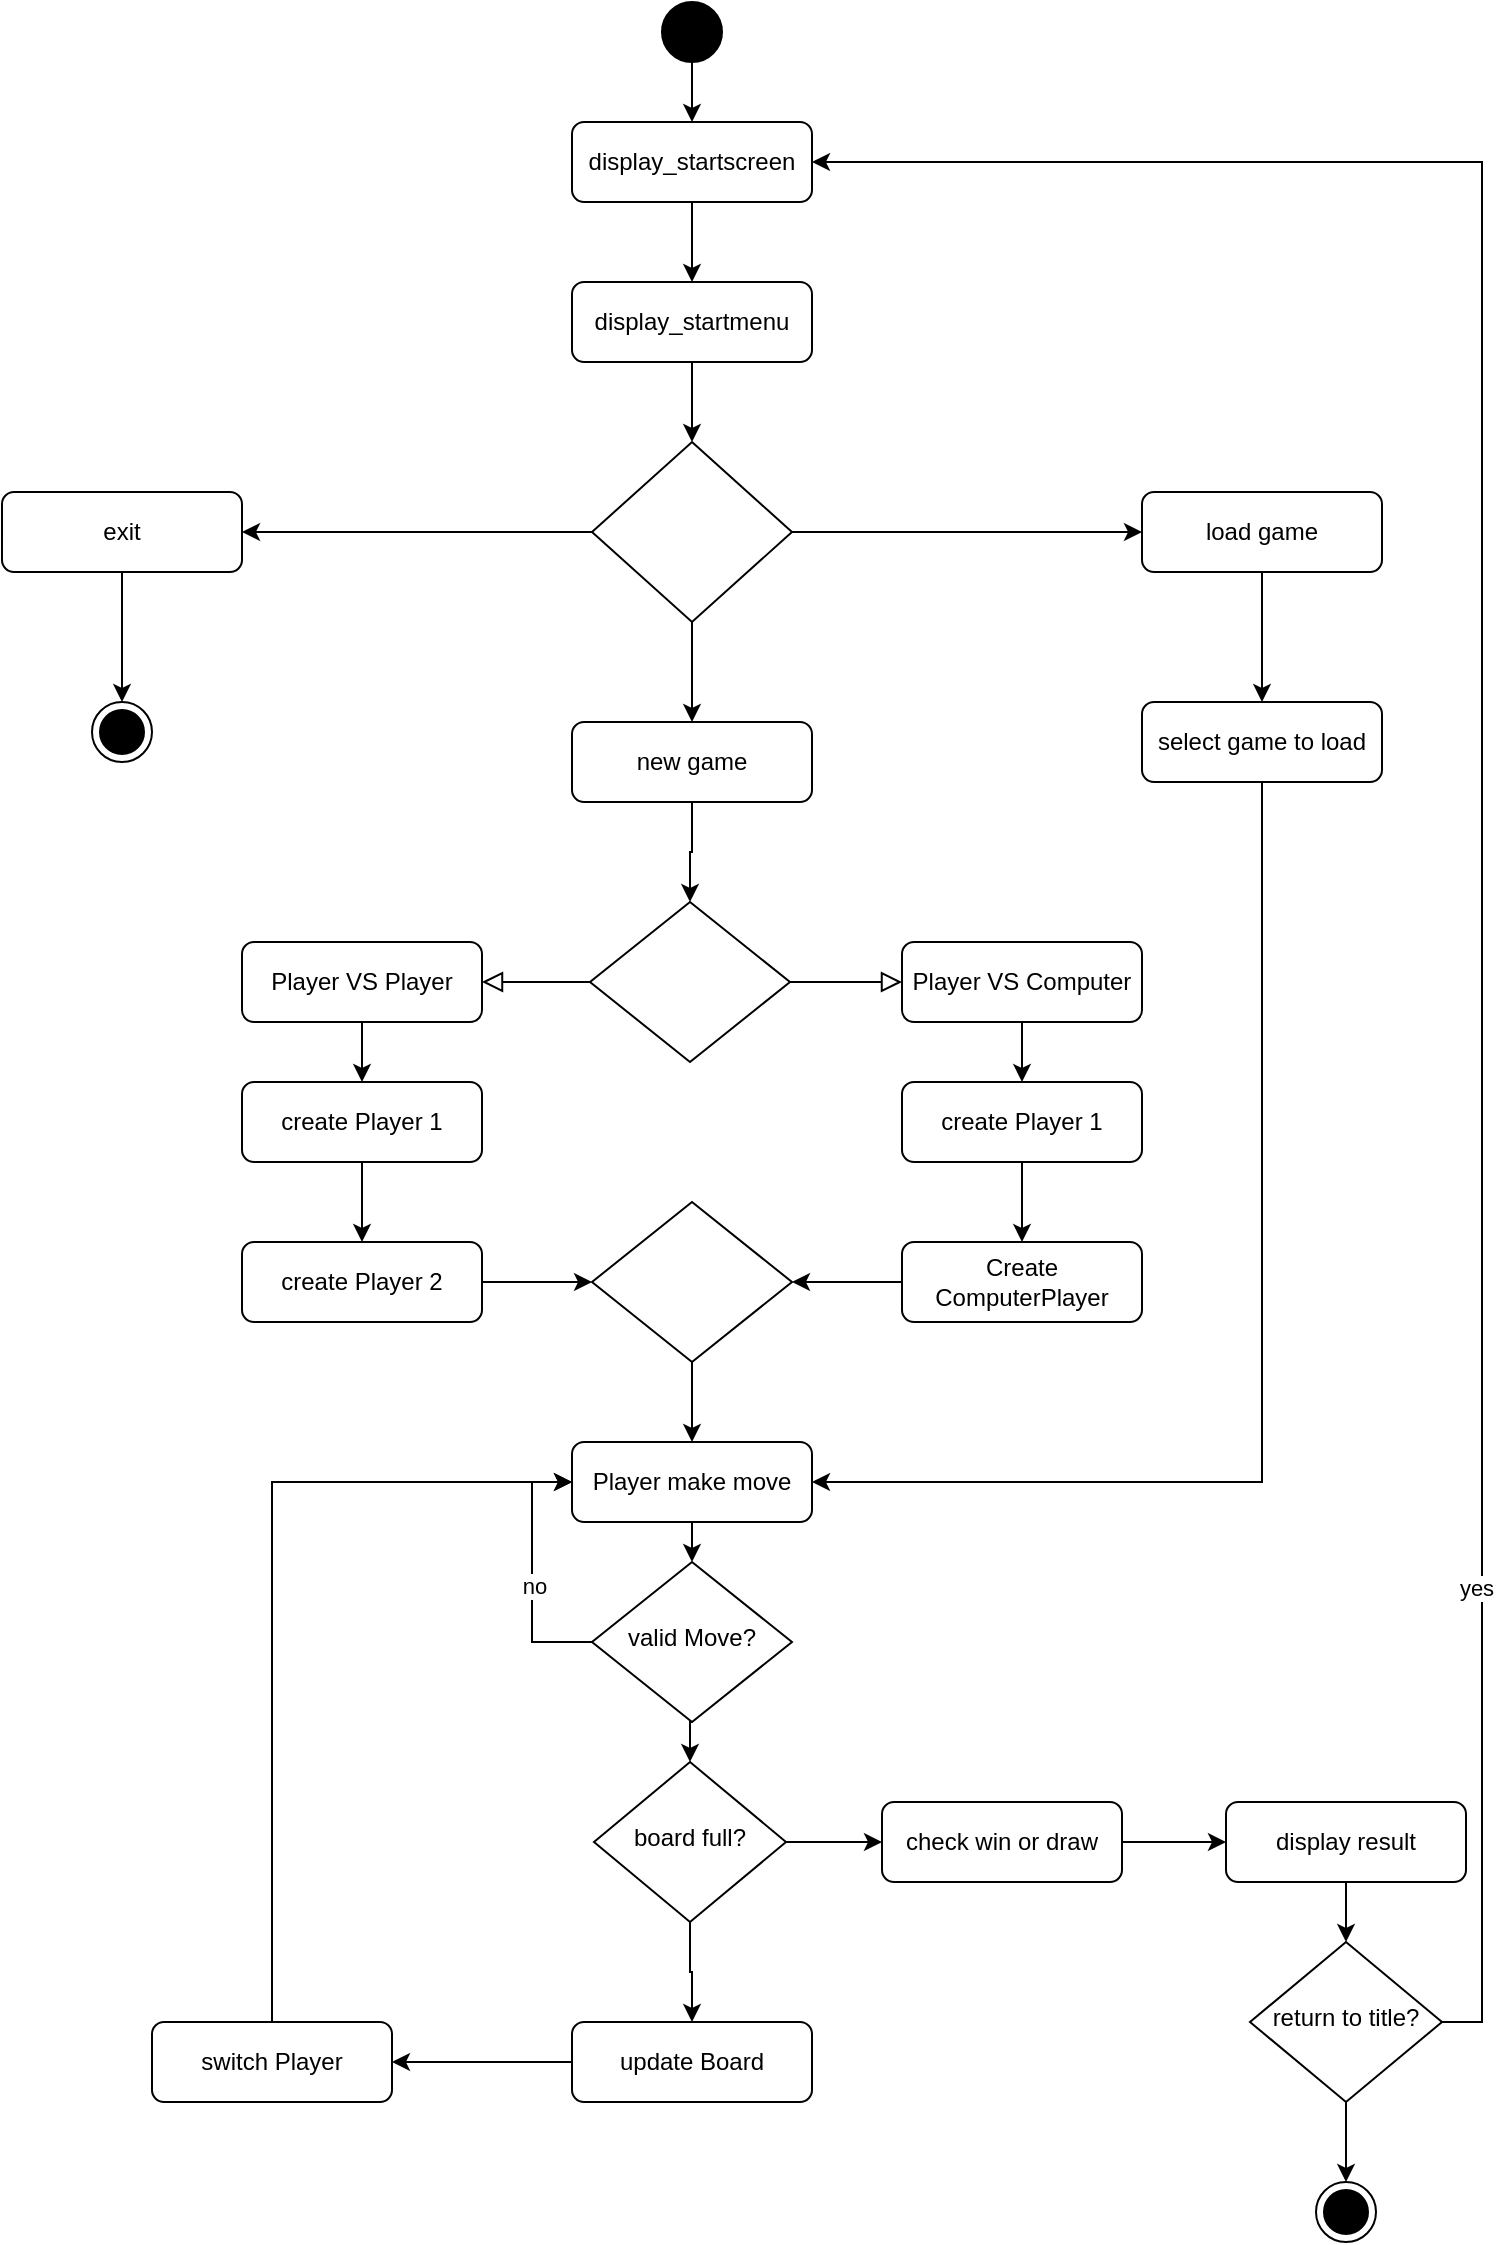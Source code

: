 <mxfile version="24.4.2" type="device">
  <diagram id="C5RBs43oDa-KdzZeNtuy" name="Page-1">
    <mxGraphModel dx="1305" dy="816" grid="1" gridSize="10" guides="1" tooltips="1" connect="1" arrows="1" fold="1" page="1" pageScale="1" pageWidth="827" pageHeight="1169" math="0" shadow="0">
      <root>
        <mxCell id="WIyWlLk6GJQsqaUBKTNV-0" />
        <mxCell id="WIyWlLk6GJQsqaUBKTNV-1" parent="WIyWlLk6GJQsqaUBKTNV-0" />
        <mxCell id="JonRL8GSBAYjQAD-Z8IW-49" style="edgeStyle=orthogonalEdgeStyle;rounded=0;orthogonalLoop=1;jettySize=auto;html=1;exitX=0.5;exitY=1;exitDx=0;exitDy=0;entryX=0.5;entryY=0;entryDx=0;entryDy=0;" edge="1" parent="WIyWlLk6GJQsqaUBKTNV-1" source="WIyWlLk6GJQsqaUBKTNV-3" target="WIyWlLk6GJQsqaUBKTNV-6">
          <mxGeometry relative="1" as="geometry" />
        </mxCell>
        <mxCell id="WIyWlLk6GJQsqaUBKTNV-3" value="display_startmenu" style="rounded=1;whiteSpace=wrap;html=1;fontSize=12;glass=0;strokeWidth=1;shadow=0;" parent="WIyWlLk6GJQsqaUBKTNV-1" vertex="1">
          <mxGeometry x="355" y="160" width="120" height="40" as="geometry" />
        </mxCell>
        <mxCell id="JonRL8GSBAYjQAD-Z8IW-9" style="edgeStyle=orthogonalEdgeStyle;rounded=0;orthogonalLoop=1;jettySize=auto;html=1;exitX=0;exitY=0.5;exitDx=0;exitDy=0;entryX=1;entryY=0.5;entryDx=0;entryDy=0;" edge="1" parent="WIyWlLk6GJQsqaUBKTNV-1" source="WIyWlLk6GJQsqaUBKTNV-6" target="JonRL8GSBAYjQAD-Z8IW-5">
          <mxGeometry relative="1" as="geometry" />
        </mxCell>
        <mxCell id="JonRL8GSBAYjQAD-Z8IW-14" style="edgeStyle=orthogonalEdgeStyle;rounded=0;orthogonalLoop=1;jettySize=auto;html=1;exitX=0.5;exitY=1;exitDx=0;exitDy=0;" edge="1" parent="WIyWlLk6GJQsqaUBKTNV-1" source="WIyWlLk6GJQsqaUBKTNV-6" target="JonRL8GSBAYjQAD-Z8IW-13">
          <mxGeometry relative="1" as="geometry" />
        </mxCell>
        <mxCell id="JonRL8GSBAYjQAD-Z8IW-50" style="edgeStyle=orthogonalEdgeStyle;rounded=0;orthogonalLoop=1;jettySize=auto;html=1;exitX=1;exitY=0.5;exitDx=0;exitDy=0;" edge="1" parent="WIyWlLk6GJQsqaUBKTNV-1" source="WIyWlLk6GJQsqaUBKTNV-6" target="WIyWlLk6GJQsqaUBKTNV-7">
          <mxGeometry relative="1" as="geometry" />
        </mxCell>
        <mxCell id="WIyWlLk6GJQsqaUBKTNV-6" value="" style="rhombus;whiteSpace=wrap;html=1;shadow=0;fontFamily=Helvetica;fontSize=12;align=center;strokeWidth=1;spacing=6;spacingTop=-4;" parent="WIyWlLk6GJQsqaUBKTNV-1" vertex="1">
          <mxGeometry x="365" y="240" width="100" height="90" as="geometry" />
        </mxCell>
        <mxCell id="JonRL8GSBAYjQAD-Z8IW-8" style="edgeStyle=orthogonalEdgeStyle;rounded=0;orthogonalLoop=1;jettySize=auto;html=1;exitX=0.5;exitY=1;exitDx=0;exitDy=0;" edge="1" parent="WIyWlLk6GJQsqaUBKTNV-1" source="WIyWlLk6GJQsqaUBKTNV-7" target="JonRL8GSBAYjQAD-Z8IW-7">
          <mxGeometry relative="1" as="geometry" />
        </mxCell>
        <mxCell id="WIyWlLk6GJQsqaUBKTNV-7" value="load game" style="rounded=1;whiteSpace=wrap;html=1;fontSize=12;glass=0;strokeWidth=1;shadow=0;" parent="WIyWlLk6GJQsqaUBKTNV-1" vertex="1">
          <mxGeometry x="640" y="265" width="120" height="40" as="geometry" />
        </mxCell>
        <mxCell id="WIyWlLk6GJQsqaUBKTNV-8" value="" style="rounded=0;html=1;jettySize=auto;orthogonalLoop=1;fontSize=11;endArrow=block;endFill=0;endSize=8;strokeWidth=1;shadow=0;labelBackgroundColor=none;edgeStyle=orthogonalEdgeStyle;" parent="WIyWlLk6GJQsqaUBKTNV-1" source="WIyWlLk6GJQsqaUBKTNV-10" target="WIyWlLk6GJQsqaUBKTNV-11" edge="1">
          <mxGeometry x="0.353" y="20" relative="1" as="geometry">
            <mxPoint as="offset" />
          </mxGeometry>
        </mxCell>
        <mxCell id="WIyWlLk6GJQsqaUBKTNV-9" value="" style="edgeStyle=orthogonalEdgeStyle;rounded=0;html=1;jettySize=auto;orthogonalLoop=1;fontSize=11;endArrow=block;endFill=0;endSize=8;strokeWidth=1;shadow=0;labelBackgroundColor=none;" parent="WIyWlLk6GJQsqaUBKTNV-1" source="WIyWlLk6GJQsqaUBKTNV-10" target="WIyWlLk6GJQsqaUBKTNV-12" edge="1">
          <mxGeometry x="-0.02" y="-10" relative="1" as="geometry">
            <mxPoint x="-1" as="offset" />
          </mxGeometry>
        </mxCell>
        <mxCell id="WIyWlLk6GJQsqaUBKTNV-10" value="" style="rhombus;whiteSpace=wrap;html=1;shadow=0;fontFamily=Helvetica;fontSize=12;align=center;strokeWidth=1;spacing=6;spacingTop=-4;" parent="WIyWlLk6GJQsqaUBKTNV-1" vertex="1">
          <mxGeometry x="364" y="470" width="100" height="80" as="geometry" />
        </mxCell>
        <mxCell id="JonRL8GSBAYjQAD-Z8IW-36" style="edgeStyle=orthogonalEdgeStyle;rounded=0;orthogonalLoop=1;jettySize=auto;html=1;exitX=0.5;exitY=1;exitDx=0;exitDy=0;entryX=0.5;entryY=0;entryDx=0;entryDy=0;" edge="1" parent="WIyWlLk6GJQsqaUBKTNV-1" source="WIyWlLk6GJQsqaUBKTNV-11" target="JonRL8GSBAYjQAD-Z8IW-35">
          <mxGeometry relative="1" as="geometry" />
        </mxCell>
        <mxCell id="WIyWlLk6GJQsqaUBKTNV-11" value="Player VS Player" style="rounded=1;whiteSpace=wrap;html=1;fontSize=12;glass=0;strokeWidth=1;shadow=0;" parent="WIyWlLk6GJQsqaUBKTNV-1" vertex="1">
          <mxGeometry x="190" y="490" width="120" height="40" as="geometry" />
        </mxCell>
        <mxCell id="JonRL8GSBAYjQAD-Z8IW-40" style="edgeStyle=orthogonalEdgeStyle;rounded=0;orthogonalLoop=1;jettySize=auto;html=1;exitX=0.5;exitY=1;exitDx=0;exitDy=0;entryX=0.5;entryY=0;entryDx=0;entryDy=0;" edge="1" parent="WIyWlLk6GJQsqaUBKTNV-1" source="WIyWlLk6GJQsqaUBKTNV-12" target="JonRL8GSBAYjQAD-Z8IW-37">
          <mxGeometry relative="1" as="geometry" />
        </mxCell>
        <mxCell id="WIyWlLk6GJQsqaUBKTNV-12" value="Player VS Computer" style="rounded=1;whiteSpace=wrap;html=1;fontSize=12;glass=0;strokeWidth=1;shadow=0;" parent="WIyWlLk6GJQsqaUBKTNV-1" vertex="1">
          <mxGeometry x="520" y="490" width="120" height="40" as="geometry" />
        </mxCell>
        <mxCell id="JonRL8GSBAYjQAD-Z8IW-3" style="edgeStyle=orthogonalEdgeStyle;rounded=0;orthogonalLoop=1;jettySize=auto;html=1;exitX=0.5;exitY=1;exitDx=0;exitDy=0;entryX=0.5;entryY=0;entryDx=0;entryDy=0;" edge="1" parent="WIyWlLk6GJQsqaUBKTNV-1" source="JonRL8GSBAYjQAD-Z8IW-0" target="JonRL8GSBAYjQAD-Z8IW-2">
          <mxGeometry relative="1" as="geometry" />
        </mxCell>
        <mxCell id="JonRL8GSBAYjQAD-Z8IW-0" value="" style="ellipse;fillColor=strokeColor;html=1;" vertex="1" parent="WIyWlLk6GJQsqaUBKTNV-1">
          <mxGeometry x="400" y="20" width="30" height="30" as="geometry" />
        </mxCell>
        <mxCell id="JonRL8GSBAYjQAD-Z8IW-4" style="edgeStyle=orthogonalEdgeStyle;rounded=0;orthogonalLoop=1;jettySize=auto;html=1;exitX=0.5;exitY=1;exitDx=0;exitDy=0;entryX=0.5;entryY=0;entryDx=0;entryDy=0;" edge="1" parent="WIyWlLk6GJQsqaUBKTNV-1" source="JonRL8GSBAYjQAD-Z8IW-2" target="WIyWlLk6GJQsqaUBKTNV-3">
          <mxGeometry relative="1" as="geometry" />
        </mxCell>
        <mxCell id="JonRL8GSBAYjQAD-Z8IW-2" value="display_startscreen" style="rounded=1;whiteSpace=wrap;html=1;fontSize=12;glass=0;strokeWidth=1;shadow=0;" vertex="1" parent="WIyWlLk6GJQsqaUBKTNV-1">
          <mxGeometry x="355" y="80" width="120" height="40" as="geometry" />
        </mxCell>
        <mxCell id="JonRL8GSBAYjQAD-Z8IW-11" style="edgeStyle=orthogonalEdgeStyle;rounded=0;orthogonalLoop=1;jettySize=auto;html=1;exitX=0.5;exitY=1;exitDx=0;exitDy=0;" edge="1" parent="WIyWlLk6GJQsqaUBKTNV-1" source="JonRL8GSBAYjQAD-Z8IW-5" target="JonRL8GSBAYjQAD-Z8IW-10">
          <mxGeometry relative="1" as="geometry" />
        </mxCell>
        <mxCell id="JonRL8GSBAYjQAD-Z8IW-5" value="exit" style="rounded=1;whiteSpace=wrap;html=1;fontSize=12;glass=0;strokeWidth=1;shadow=0;" vertex="1" parent="WIyWlLk6GJQsqaUBKTNV-1">
          <mxGeometry x="70" y="265" width="120" height="40" as="geometry" />
        </mxCell>
        <mxCell id="JonRL8GSBAYjQAD-Z8IW-16" style="edgeStyle=orthogonalEdgeStyle;rounded=0;orthogonalLoop=1;jettySize=auto;html=1;exitX=0.5;exitY=1;exitDx=0;exitDy=0;entryX=1;entryY=0.5;entryDx=0;entryDy=0;" edge="1" parent="WIyWlLk6GJQsqaUBKTNV-1" source="JonRL8GSBAYjQAD-Z8IW-7" target="JonRL8GSBAYjQAD-Z8IW-20">
          <mxGeometry relative="1" as="geometry" />
        </mxCell>
        <mxCell id="JonRL8GSBAYjQAD-Z8IW-7" value="select game to load" style="rounded=1;whiteSpace=wrap;html=1;fontSize=12;glass=0;strokeWidth=1;shadow=0;" vertex="1" parent="WIyWlLk6GJQsqaUBKTNV-1">
          <mxGeometry x="640" y="370" width="120" height="40" as="geometry" />
        </mxCell>
        <mxCell id="JonRL8GSBAYjQAD-Z8IW-10" value="" style="ellipse;html=1;shape=endState;fillColor=strokeColor;" vertex="1" parent="WIyWlLk6GJQsqaUBKTNV-1">
          <mxGeometry x="115" y="370" width="30" height="30" as="geometry" />
        </mxCell>
        <mxCell id="JonRL8GSBAYjQAD-Z8IW-15" style="edgeStyle=orthogonalEdgeStyle;rounded=0;orthogonalLoop=1;jettySize=auto;html=1;exitX=0.5;exitY=1;exitDx=0;exitDy=0;entryX=0.5;entryY=0;entryDx=0;entryDy=0;" edge="1" parent="WIyWlLk6GJQsqaUBKTNV-1" source="JonRL8GSBAYjQAD-Z8IW-13" target="WIyWlLk6GJQsqaUBKTNV-10">
          <mxGeometry relative="1" as="geometry" />
        </mxCell>
        <mxCell id="JonRL8GSBAYjQAD-Z8IW-13" value="new game" style="rounded=1;whiteSpace=wrap;html=1;fontSize=12;glass=0;strokeWidth=1;shadow=0;" vertex="1" parent="WIyWlLk6GJQsqaUBKTNV-1">
          <mxGeometry x="355" y="380" width="120" height="40" as="geometry" />
        </mxCell>
        <mxCell id="JonRL8GSBAYjQAD-Z8IW-22" style="edgeStyle=orthogonalEdgeStyle;rounded=0;orthogonalLoop=1;jettySize=auto;html=1;exitX=0.5;exitY=1;exitDx=0;exitDy=0;entryX=0.5;entryY=0;entryDx=0;entryDy=0;" edge="1" parent="WIyWlLk6GJQsqaUBKTNV-1" source="JonRL8GSBAYjQAD-Z8IW-20" target="JonRL8GSBAYjQAD-Z8IW-21">
          <mxGeometry relative="1" as="geometry" />
        </mxCell>
        <mxCell id="JonRL8GSBAYjQAD-Z8IW-20" value="Player make move" style="rounded=1;whiteSpace=wrap;html=1;fontSize=12;glass=0;strokeWidth=1;shadow=0;" vertex="1" parent="WIyWlLk6GJQsqaUBKTNV-1">
          <mxGeometry x="355" y="740" width="120" height="40" as="geometry" />
        </mxCell>
        <mxCell id="JonRL8GSBAYjQAD-Z8IW-24" style="edgeStyle=orthogonalEdgeStyle;rounded=0;orthogonalLoop=1;jettySize=auto;html=1;exitX=0;exitY=0.5;exitDx=0;exitDy=0;entryX=0;entryY=0.5;entryDx=0;entryDy=0;" edge="1" parent="WIyWlLk6GJQsqaUBKTNV-1" source="JonRL8GSBAYjQAD-Z8IW-21" target="JonRL8GSBAYjQAD-Z8IW-20">
          <mxGeometry relative="1" as="geometry" />
        </mxCell>
        <mxCell id="JonRL8GSBAYjQAD-Z8IW-25" value="no" style="edgeLabel;html=1;align=center;verticalAlign=middle;resizable=0;points=[];" vertex="1" connectable="0" parent="JonRL8GSBAYjQAD-Z8IW-24">
          <mxGeometry x="-0.103" y="-1" relative="1" as="geometry">
            <mxPoint as="offset" />
          </mxGeometry>
        </mxCell>
        <mxCell id="JonRL8GSBAYjQAD-Z8IW-31" style="edgeStyle=orthogonalEdgeStyle;rounded=0;orthogonalLoop=1;jettySize=auto;html=1;exitX=0.5;exitY=1;exitDx=0;exitDy=0;entryX=0.5;entryY=0;entryDx=0;entryDy=0;" edge="1" parent="WIyWlLk6GJQsqaUBKTNV-1" source="JonRL8GSBAYjQAD-Z8IW-21" target="JonRL8GSBAYjQAD-Z8IW-28">
          <mxGeometry relative="1" as="geometry" />
        </mxCell>
        <mxCell id="JonRL8GSBAYjQAD-Z8IW-21" value="valid Move?" style="rhombus;whiteSpace=wrap;html=1;shadow=0;fontFamily=Helvetica;fontSize=12;align=center;strokeWidth=1;spacing=6;spacingTop=-4;" vertex="1" parent="WIyWlLk6GJQsqaUBKTNV-1">
          <mxGeometry x="365" y="800" width="100" height="80" as="geometry" />
        </mxCell>
        <mxCell id="JonRL8GSBAYjQAD-Z8IW-47" style="edgeStyle=orthogonalEdgeStyle;rounded=0;orthogonalLoop=1;jettySize=auto;html=1;exitX=0;exitY=0.5;exitDx=0;exitDy=0;entryX=1;entryY=0.5;entryDx=0;entryDy=0;" edge="1" parent="WIyWlLk6GJQsqaUBKTNV-1" source="JonRL8GSBAYjQAD-Z8IW-26" target="JonRL8GSBAYjQAD-Z8IW-34">
          <mxGeometry relative="1" as="geometry" />
        </mxCell>
        <mxCell id="JonRL8GSBAYjQAD-Z8IW-26" value="update Board" style="rounded=1;whiteSpace=wrap;html=1;fontSize=12;glass=0;strokeWidth=1;shadow=0;" vertex="1" parent="WIyWlLk6GJQsqaUBKTNV-1">
          <mxGeometry x="355" y="1030" width="120" height="40" as="geometry" />
        </mxCell>
        <mxCell id="JonRL8GSBAYjQAD-Z8IW-52" style="edgeStyle=orthogonalEdgeStyle;rounded=0;orthogonalLoop=1;jettySize=auto;html=1;exitX=0.5;exitY=1;exitDx=0;exitDy=0;entryX=0.5;entryY=0;entryDx=0;entryDy=0;" edge="1" parent="WIyWlLk6GJQsqaUBKTNV-1" source="JonRL8GSBAYjQAD-Z8IW-28" target="JonRL8GSBAYjQAD-Z8IW-26">
          <mxGeometry relative="1" as="geometry" />
        </mxCell>
        <mxCell id="JonRL8GSBAYjQAD-Z8IW-55" style="edgeStyle=orthogonalEdgeStyle;rounded=0;orthogonalLoop=1;jettySize=auto;html=1;exitX=1;exitY=0.5;exitDx=0;exitDy=0;entryX=0;entryY=0.5;entryDx=0;entryDy=0;" edge="1" parent="WIyWlLk6GJQsqaUBKTNV-1" source="JonRL8GSBAYjQAD-Z8IW-28" target="JonRL8GSBAYjQAD-Z8IW-54">
          <mxGeometry relative="1" as="geometry" />
        </mxCell>
        <mxCell id="JonRL8GSBAYjQAD-Z8IW-28" value="board full?" style="rhombus;whiteSpace=wrap;html=1;shadow=0;fontFamily=Helvetica;fontSize=12;align=center;strokeWidth=1;spacing=6;spacingTop=-4;" vertex="1" parent="WIyWlLk6GJQsqaUBKTNV-1">
          <mxGeometry x="366" y="900" width="96" height="80" as="geometry" />
        </mxCell>
        <mxCell id="JonRL8GSBAYjQAD-Z8IW-48" style="edgeStyle=orthogonalEdgeStyle;rounded=0;orthogonalLoop=1;jettySize=auto;html=1;exitX=0.5;exitY=0;exitDx=0;exitDy=0;entryX=0;entryY=0.5;entryDx=0;entryDy=0;" edge="1" parent="WIyWlLk6GJQsqaUBKTNV-1" source="JonRL8GSBAYjQAD-Z8IW-34" target="JonRL8GSBAYjQAD-Z8IW-20">
          <mxGeometry relative="1" as="geometry" />
        </mxCell>
        <mxCell id="JonRL8GSBAYjQAD-Z8IW-34" value="switch Player" style="rounded=1;whiteSpace=wrap;html=1;fontSize=12;glass=0;strokeWidth=1;shadow=0;" vertex="1" parent="WIyWlLk6GJQsqaUBKTNV-1">
          <mxGeometry x="145" y="1030" width="120" height="40" as="geometry" />
        </mxCell>
        <mxCell id="JonRL8GSBAYjQAD-Z8IW-42" style="edgeStyle=orthogonalEdgeStyle;rounded=0;orthogonalLoop=1;jettySize=auto;html=1;exitX=0.5;exitY=1;exitDx=0;exitDy=0;entryX=0.5;entryY=0;entryDx=0;entryDy=0;" edge="1" parent="WIyWlLk6GJQsqaUBKTNV-1" source="JonRL8GSBAYjQAD-Z8IW-35" target="JonRL8GSBAYjQAD-Z8IW-38">
          <mxGeometry relative="1" as="geometry" />
        </mxCell>
        <mxCell id="JonRL8GSBAYjQAD-Z8IW-35" value="create Player 1" style="rounded=1;whiteSpace=wrap;html=1;fontSize=12;glass=0;strokeWidth=1;shadow=0;" vertex="1" parent="WIyWlLk6GJQsqaUBKTNV-1">
          <mxGeometry x="190" y="560" width="120" height="40" as="geometry" />
        </mxCell>
        <mxCell id="JonRL8GSBAYjQAD-Z8IW-41" style="edgeStyle=orthogonalEdgeStyle;rounded=0;orthogonalLoop=1;jettySize=auto;html=1;exitX=0.5;exitY=1;exitDx=0;exitDy=0;" edge="1" parent="WIyWlLk6GJQsqaUBKTNV-1" source="JonRL8GSBAYjQAD-Z8IW-37" target="JonRL8GSBAYjQAD-Z8IW-39">
          <mxGeometry relative="1" as="geometry" />
        </mxCell>
        <mxCell id="JonRL8GSBAYjQAD-Z8IW-37" value="create Player 1" style="rounded=1;whiteSpace=wrap;html=1;fontSize=12;glass=0;strokeWidth=1;shadow=0;" vertex="1" parent="WIyWlLk6GJQsqaUBKTNV-1">
          <mxGeometry x="520" y="560" width="120" height="40" as="geometry" />
        </mxCell>
        <mxCell id="JonRL8GSBAYjQAD-Z8IW-44" style="edgeStyle=orthogonalEdgeStyle;rounded=0;orthogonalLoop=1;jettySize=auto;html=1;exitX=1;exitY=0.5;exitDx=0;exitDy=0;entryX=0;entryY=0.5;entryDx=0;entryDy=0;" edge="1" parent="WIyWlLk6GJQsqaUBKTNV-1" source="JonRL8GSBAYjQAD-Z8IW-38" target="JonRL8GSBAYjQAD-Z8IW-43">
          <mxGeometry relative="1" as="geometry" />
        </mxCell>
        <mxCell id="JonRL8GSBAYjQAD-Z8IW-38" value="create Player 2" style="rounded=1;whiteSpace=wrap;html=1;fontSize=12;glass=0;strokeWidth=1;shadow=0;" vertex="1" parent="WIyWlLk6GJQsqaUBKTNV-1">
          <mxGeometry x="190" y="640" width="120" height="40" as="geometry" />
        </mxCell>
        <mxCell id="JonRL8GSBAYjQAD-Z8IW-45" style="edgeStyle=orthogonalEdgeStyle;rounded=0;orthogonalLoop=1;jettySize=auto;html=1;exitX=0;exitY=0.5;exitDx=0;exitDy=0;entryX=1;entryY=0.5;entryDx=0;entryDy=0;" edge="1" parent="WIyWlLk6GJQsqaUBKTNV-1" source="JonRL8GSBAYjQAD-Z8IW-39" target="JonRL8GSBAYjQAD-Z8IW-43">
          <mxGeometry relative="1" as="geometry" />
        </mxCell>
        <mxCell id="JonRL8GSBAYjQAD-Z8IW-39" value="Create ComputerPlayer" style="rounded=1;whiteSpace=wrap;html=1;fontSize=12;glass=0;strokeWidth=1;shadow=0;" vertex="1" parent="WIyWlLk6GJQsqaUBKTNV-1">
          <mxGeometry x="520" y="640" width="120" height="40" as="geometry" />
        </mxCell>
        <mxCell id="JonRL8GSBAYjQAD-Z8IW-46" style="edgeStyle=orthogonalEdgeStyle;rounded=0;orthogonalLoop=1;jettySize=auto;html=1;exitX=0.5;exitY=1;exitDx=0;exitDy=0;entryX=0.5;entryY=0;entryDx=0;entryDy=0;" edge="1" parent="WIyWlLk6GJQsqaUBKTNV-1" source="JonRL8GSBAYjQAD-Z8IW-43" target="JonRL8GSBAYjQAD-Z8IW-20">
          <mxGeometry relative="1" as="geometry" />
        </mxCell>
        <mxCell id="JonRL8GSBAYjQAD-Z8IW-43" value="" style="rhombus;whiteSpace=wrap;html=1;shadow=0;fontFamily=Helvetica;fontSize=12;align=center;strokeWidth=1;spacing=6;spacingTop=-4;" vertex="1" parent="WIyWlLk6GJQsqaUBKTNV-1">
          <mxGeometry x="365" y="620" width="100" height="80" as="geometry" />
        </mxCell>
        <mxCell id="JonRL8GSBAYjQAD-Z8IW-58" style="edgeStyle=orthogonalEdgeStyle;rounded=0;orthogonalLoop=1;jettySize=auto;html=1;exitX=1;exitY=0.5;exitDx=0;exitDy=0;entryX=0;entryY=0.5;entryDx=0;entryDy=0;" edge="1" parent="WIyWlLk6GJQsqaUBKTNV-1" source="JonRL8GSBAYjQAD-Z8IW-54" target="JonRL8GSBAYjQAD-Z8IW-56">
          <mxGeometry relative="1" as="geometry" />
        </mxCell>
        <mxCell id="JonRL8GSBAYjQAD-Z8IW-54" value="check win or draw" style="rounded=1;whiteSpace=wrap;html=1;fontSize=12;glass=0;strokeWidth=1;shadow=0;" vertex="1" parent="WIyWlLk6GJQsqaUBKTNV-1">
          <mxGeometry x="510" y="920" width="120" height="40" as="geometry" />
        </mxCell>
        <mxCell id="JonRL8GSBAYjQAD-Z8IW-60" style="edgeStyle=orthogonalEdgeStyle;rounded=0;orthogonalLoop=1;jettySize=auto;html=1;exitX=0.5;exitY=1;exitDx=0;exitDy=0;" edge="1" parent="WIyWlLk6GJQsqaUBKTNV-1" source="JonRL8GSBAYjQAD-Z8IW-56" target="JonRL8GSBAYjQAD-Z8IW-59">
          <mxGeometry relative="1" as="geometry" />
        </mxCell>
        <mxCell id="JonRL8GSBAYjQAD-Z8IW-56" value="display result" style="rounded=1;whiteSpace=wrap;html=1;fontSize=12;glass=0;strokeWidth=1;shadow=0;" vertex="1" parent="WIyWlLk6GJQsqaUBKTNV-1">
          <mxGeometry x="682" y="920" width="120" height="40" as="geometry" />
        </mxCell>
        <mxCell id="JonRL8GSBAYjQAD-Z8IW-61" style="edgeStyle=orthogonalEdgeStyle;rounded=0;orthogonalLoop=1;jettySize=auto;html=1;exitX=1;exitY=0.5;exitDx=0;exitDy=0;entryX=1;entryY=0.5;entryDx=0;entryDy=0;" edge="1" parent="WIyWlLk6GJQsqaUBKTNV-1" source="JonRL8GSBAYjQAD-Z8IW-59" target="JonRL8GSBAYjQAD-Z8IW-2">
          <mxGeometry relative="1" as="geometry" />
        </mxCell>
        <mxCell id="JonRL8GSBAYjQAD-Z8IW-62" value="yes" style="edgeLabel;html=1;align=center;verticalAlign=middle;resizable=0;points=[];" vertex="1" connectable="0" parent="JonRL8GSBAYjQAD-Z8IW-61">
          <mxGeometry x="-0.63" y="3" relative="1" as="geometry">
            <mxPoint as="offset" />
          </mxGeometry>
        </mxCell>
        <mxCell id="JonRL8GSBAYjQAD-Z8IW-64" style="edgeStyle=orthogonalEdgeStyle;rounded=0;orthogonalLoop=1;jettySize=auto;html=1;exitX=0.5;exitY=1;exitDx=0;exitDy=0;entryX=0.5;entryY=0;entryDx=0;entryDy=0;" edge="1" parent="WIyWlLk6GJQsqaUBKTNV-1" source="JonRL8GSBAYjQAD-Z8IW-59" target="JonRL8GSBAYjQAD-Z8IW-63">
          <mxGeometry relative="1" as="geometry" />
        </mxCell>
        <mxCell id="JonRL8GSBAYjQAD-Z8IW-59" value="return to title?" style="rhombus;whiteSpace=wrap;html=1;shadow=0;fontFamily=Helvetica;fontSize=12;align=center;strokeWidth=1;spacing=6;spacingTop=-4;" vertex="1" parent="WIyWlLk6GJQsqaUBKTNV-1">
          <mxGeometry x="694" y="990" width="96" height="80" as="geometry" />
        </mxCell>
        <mxCell id="JonRL8GSBAYjQAD-Z8IW-63" value="" style="ellipse;html=1;shape=endState;fillColor=strokeColor;" vertex="1" parent="WIyWlLk6GJQsqaUBKTNV-1">
          <mxGeometry x="727" y="1110" width="30" height="30" as="geometry" />
        </mxCell>
      </root>
    </mxGraphModel>
  </diagram>
</mxfile>
